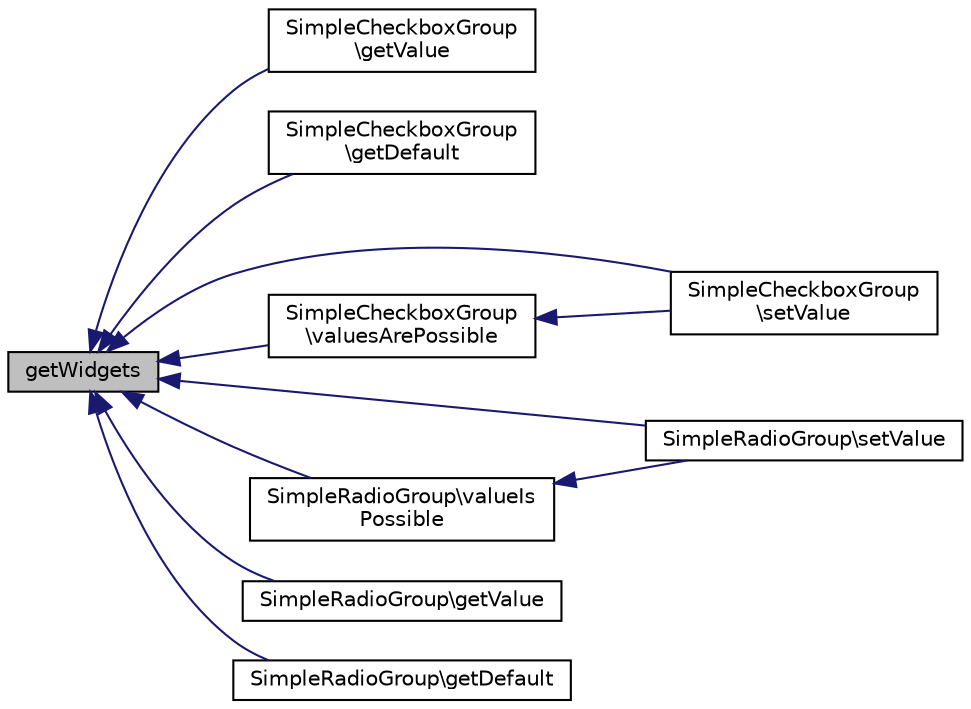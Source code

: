 digraph "getWidgets"
{
  edge [fontname="Helvetica",fontsize="10",labelfontname="Helvetica",labelfontsize="10"];
  node [fontname="Helvetica",fontsize="10",shape=record];
  rankdir="LR";
  Node1 [label="getWidgets",height=0.2,width=0.4,color="black", fillcolor="grey75", style="filled" fontcolor="black"];
  Node1 -> Node2 [dir="back",color="midnightblue",fontsize="10",style="solid",fontname="Helvetica"];
  Node2 [label="SimpleCheckboxGroup\l\\getValue",height=0.2,width=0.4,color="black", fillcolor="white", style="filled",URL="$class_simple_checkbox_group.html#ac0bc18784b182c89fcfd276625aef435"];
  Node1 -> Node3 [dir="back",color="midnightblue",fontsize="10",style="solid",fontname="Helvetica"];
  Node3 [label="SimpleCheckboxGroup\l\\getDefault",height=0.2,width=0.4,color="black", fillcolor="white", style="filled",URL="$class_simple_checkbox_group.html#adc30a2a4d3e48cb6aee21562afbc4022"];
  Node1 -> Node4 [dir="back",color="midnightblue",fontsize="10",style="solid",fontname="Helvetica"];
  Node4 [label="SimpleCheckboxGroup\l\\setValue",height=0.2,width=0.4,color="black", fillcolor="white", style="filled",URL="$class_simple_checkbox_group.html#a632cfa5aa1306f8a5735f079d2a9ad8d"];
  Node1 -> Node5 [dir="back",color="midnightblue",fontsize="10",style="solid",fontname="Helvetica"];
  Node5 [label="SimpleCheckboxGroup\l\\valuesArePossible",height=0.2,width=0.4,color="black", fillcolor="white", style="filled",URL="$class_simple_checkbox_group.html#a4a422f53669ed90857aff1d032cfc6a0"];
  Node5 -> Node4 [dir="back",color="midnightblue",fontsize="10",style="solid",fontname="Helvetica"];
  Node1 -> Node6 [dir="back",color="midnightblue",fontsize="10",style="solid",fontname="Helvetica"];
  Node6 [label="SimpleRadioGroup\\setValue",height=0.2,width=0.4,color="black", fillcolor="white", style="filled",URL="$class_simple_radio_group.html#a7494441b6ed08a391704971873f31432"];
  Node1 -> Node7 [dir="back",color="midnightblue",fontsize="10",style="solid",fontname="Helvetica"];
  Node7 [label="SimpleRadioGroup\\valueIs\lPossible",height=0.2,width=0.4,color="black", fillcolor="white", style="filled",URL="$class_simple_radio_group.html#afda9691e503561e956916102e13d08bc"];
  Node7 -> Node6 [dir="back",color="midnightblue",fontsize="10",style="solid",fontname="Helvetica"];
  Node1 -> Node8 [dir="back",color="midnightblue",fontsize="10",style="solid",fontname="Helvetica"];
  Node8 [label="SimpleRadioGroup\\getValue",height=0.2,width=0.4,color="black", fillcolor="white", style="filled",URL="$class_simple_radio_group.html#ac0bc18784b182c89fcfd276625aef435"];
  Node1 -> Node9 [dir="back",color="midnightblue",fontsize="10",style="solid",fontname="Helvetica"];
  Node9 [label="SimpleRadioGroup\\getDefault",height=0.2,width=0.4,color="black", fillcolor="white", style="filled",URL="$class_simple_radio_group.html#adc30a2a4d3e48cb6aee21562afbc4022"];
}
